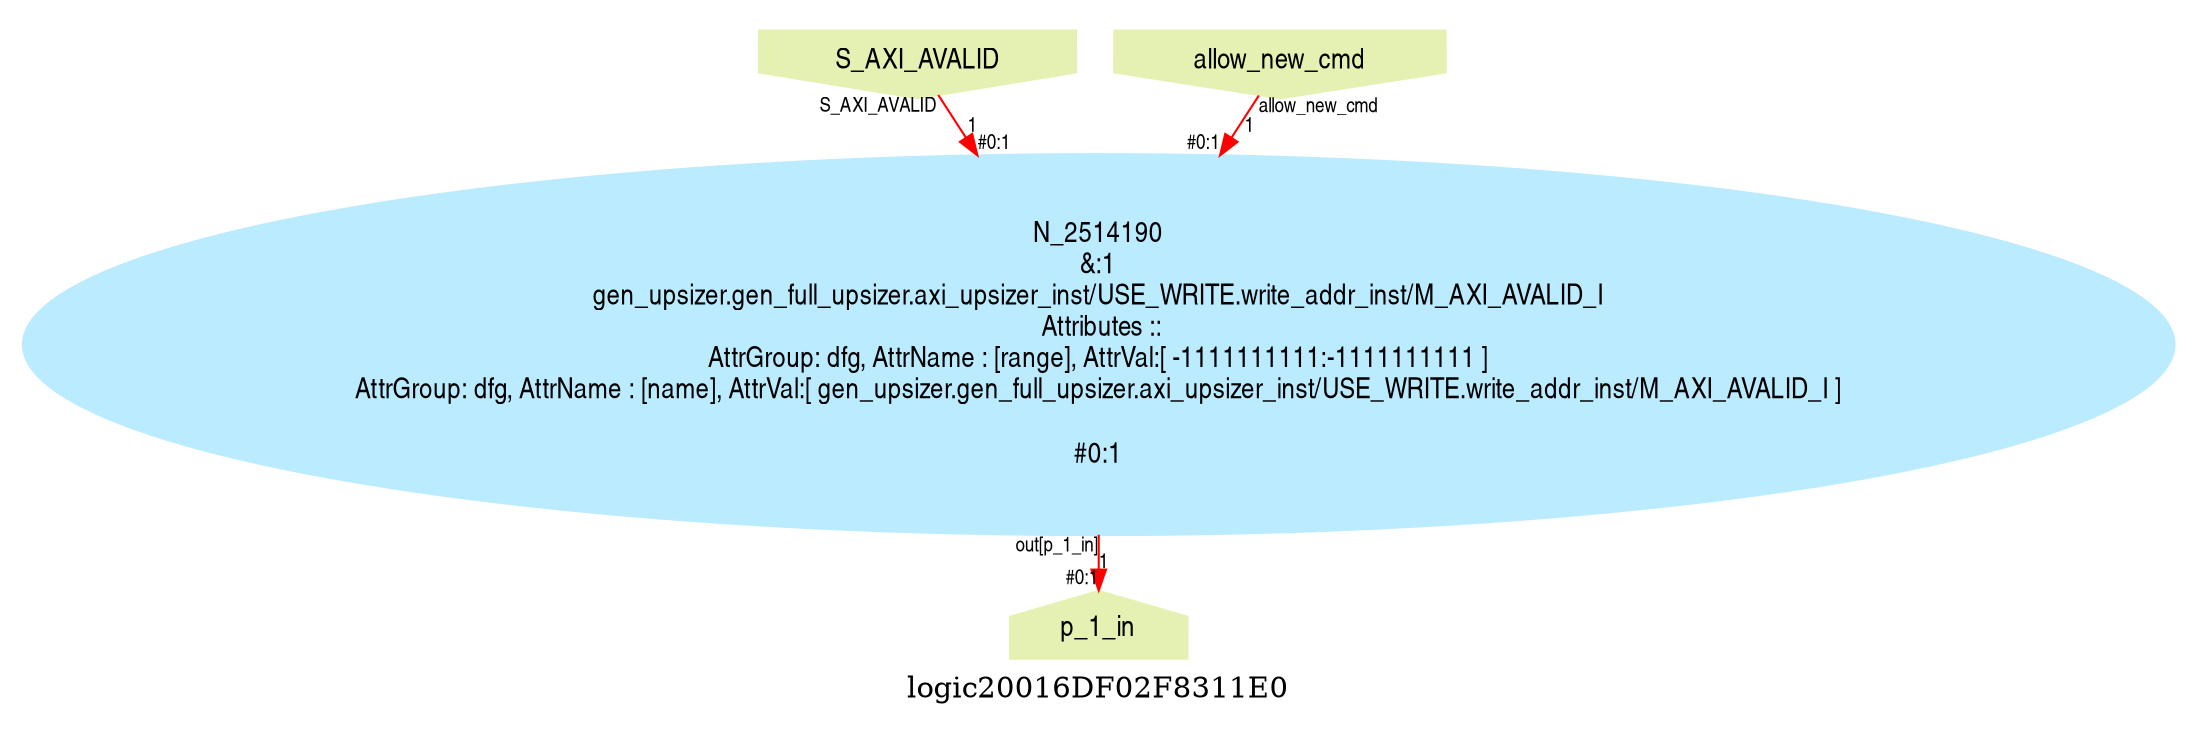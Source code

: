 digraph logic20016DF02F8311E0 {
graph [label="logic20016DF02F8311E0", margin="0.1,0.1", size="100,100", ranksep=0.1, splines=true];
node [style=filled, color="#ffee80", fontname=helveticanarrow];
edge [color="#ff0000", fontsize=10, fontname=helveticanarrow];
{ rank = source;logic20016DF02F8311E0_S_AXI_AVALID [label="S_AXI_AVALID", shape=invhouse, color="#e4f1b2"];
logic20016DF02F8311E0_allow_new_cmd [label="allow_new_cmd", shape=invhouse, color="#e4f1b2"];
}
{ rank = sink;logic20016DF02F8311E0_p_1_in [label="p_1_in", shape=house, color="#e4f1b2"];
}
N_2514190 [label="N_2514190\n&:1\ngen_upsizer.gen_full_upsizer.axi_upsizer_inst/USE_WRITE.write_addr_inst/M_AXI_AVALID_I\n Attributes ::\nAttrGroup: dfg, AttrName : [range], AttrVal:[ -1111111111:-1111111111 ]\nAttrGroup: dfg, AttrName : [name], AttrVal:[ gen_upsizer.gen_full_upsizer.axi_upsizer_inst/USE_WRITE.write_addr_inst/M_AXI_AVALID_I ]\n\n#0:1\n", color="#bbebff"];
logic20016DF02F8311E0_S_AXI_AVALID -> N_2514190 [label="1", taillabel=<S_AXI_AVALID>, headlabel=<B>, headlabel=<#0:1>];
logic20016DF02F8311E0_allow_new_cmd -> N_2514190 [label="1", taillabel=<allow_new_cmd>, headlabel=<A>, headlabel=<#0:1>];
N_2514190 -> logic20016DF02F8311E0_p_1_in [label="1", taillabel=<out[p_1_in]>, headlabel=<p_1_in>, headlabel=<#0:1>];
}
